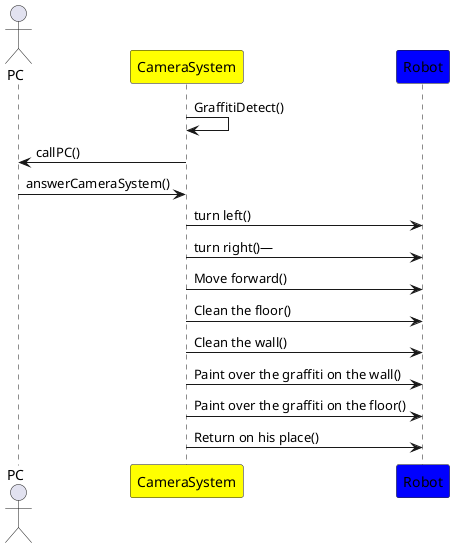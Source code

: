 @startuml
actor PC
participant CameraSystem #Yellow
participant Robot #Blue
CameraSystem -> CameraSystem : GraffitiDetect()
CameraSystem -> PC : callPC()
PC -> CameraSystem : answerCameraSystem()
CameraSystem -> Robot: turn left()
CameraSystem -> Robot: turn right()—
CameraSystem -> Robot: Move forward()
CameraSystem -> Robot: Clean the floor()
CameraSystem -> Robot: Clean the wall()
CameraSystem -> Robot: Paint over the graffiti on the wall()
CameraSystem -> Robot: Paint over the graffiti on the floor()
CameraSystem -> Robot: Return on his place()
@enduml
